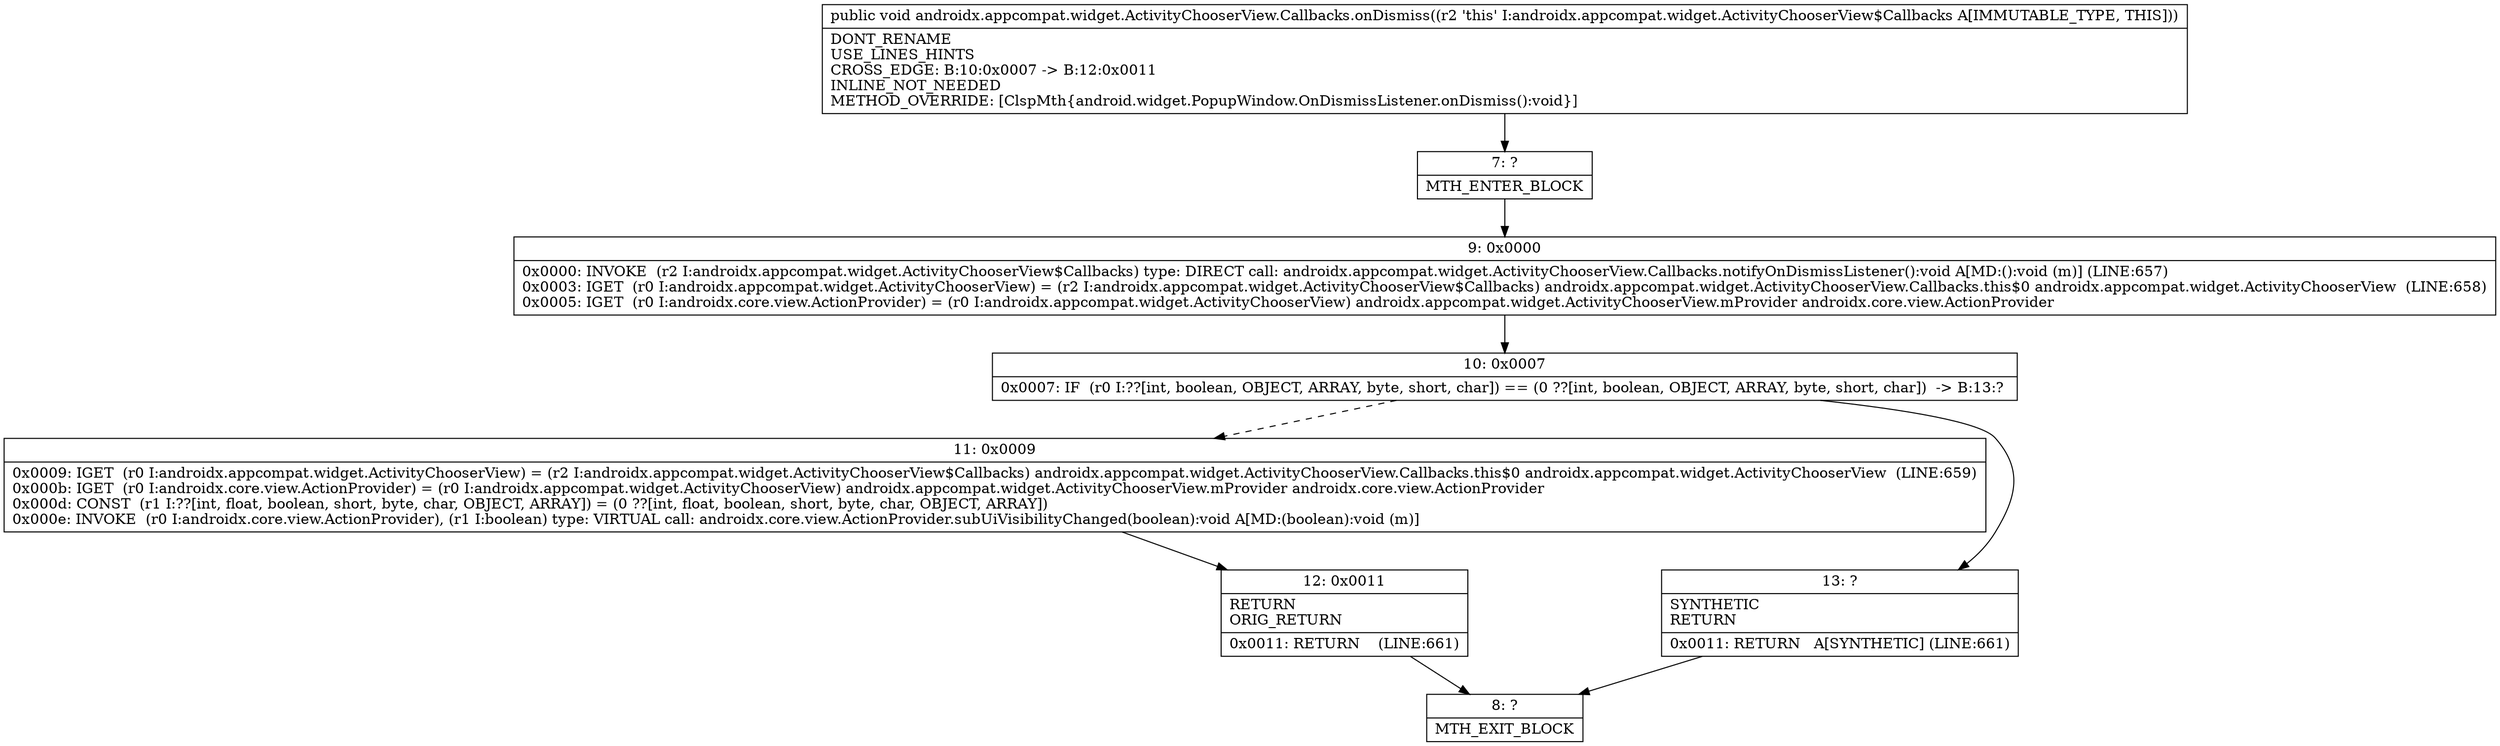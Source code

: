 digraph "CFG forandroidx.appcompat.widget.ActivityChooserView.Callbacks.onDismiss()V" {
Node_7 [shape=record,label="{7\:\ ?|MTH_ENTER_BLOCK\l}"];
Node_9 [shape=record,label="{9\:\ 0x0000|0x0000: INVOKE  (r2 I:androidx.appcompat.widget.ActivityChooserView$Callbacks) type: DIRECT call: androidx.appcompat.widget.ActivityChooserView.Callbacks.notifyOnDismissListener():void A[MD:():void (m)] (LINE:657)\l0x0003: IGET  (r0 I:androidx.appcompat.widget.ActivityChooserView) = (r2 I:androidx.appcompat.widget.ActivityChooserView$Callbacks) androidx.appcompat.widget.ActivityChooserView.Callbacks.this$0 androidx.appcompat.widget.ActivityChooserView  (LINE:658)\l0x0005: IGET  (r0 I:androidx.core.view.ActionProvider) = (r0 I:androidx.appcompat.widget.ActivityChooserView) androidx.appcompat.widget.ActivityChooserView.mProvider androidx.core.view.ActionProvider \l}"];
Node_10 [shape=record,label="{10\:\ 0x0007|0x0007: IF  (r0 I:??[int, boolean, OBJECT, ARRAY, byte, short, char]) == (0 ??[int, boolean, OBJECT, ARRAY, byte, short, char])  \-\> B:13:? \l}"];
Node_11 [shape=record,label="{11\:\ 0x0009|0x0009: IGET  (r0 I:androidx.appcompat.widget.ActivityChooserView) = (r2 I:androidx.appcompat.widget.ActivityChooserView$Callbacks) androidx.appcompat.widget.ActivityChooserView.Callbacks.this$0 androidx.appcompat.widget.ActivityChooserView  (LINE:659)\l0x000b: IGET  (r0 I:androidx.core.view.ActionProvider) = (r0 I:androidx.appcompat.widget.ActivityChooserView) androidx.appcompat.widget.ActivityChooserView.mProvider androidx.core.view.ActionProvider \l0x000d: CONST  (r1 I:??[int, float, boolean, short, byte, char, OBJECT, ARRAY]) = (0 ??[int, float, boolean, short, byte, char, OBJECT, ARRAY]) \l0x000e: INVOKE  (r0 I:androidx.core.view.ActionProvider), (r1 I:boolean) type: VIRTUAL call: androidx.core.view.ActionProvider.subUiVisibilityChanged(boolean):void A[MD:(boolean):void (m)]\l}"];
Node_12 [shape=record,label="{12\:\ 0x0011|RETURN\lORIG_RETURN\l|0x0011: RETURN    (LINE:661)\l}"];
Node_8 [shape=record,label="{8\:\ ?|MTH_EXIT_BLOCK\l}"];
Node_13 [shape=record,label="{13\:\ ?|SYNTHETIC\lRETURN\l|0x0011: RETURN   A[SYNTHETIC] (LINE:661)\l}"];
MethodNode[shape=record,label="{public void androidx.appcompat.widget.ActivityChooserView.Callbacks.onDismiss((r2 'this' I:androidx.appcompat.widget.ActivityChooserView$Callbacks A[IMMUTABLE_TYPE, THIS]))  | DONT_RENAME\lUSE_LINES_HINTS\lCROSS_EDGE: B:10:0x0007 \-\> B:12:0x0011\lINLINE_NOT_NEEDED\lMETHOD_OVERRIDE: [ClspMth\{android.widget.PopupWindow.OnDismissListener.onDismiss():void\}]\l}"];
MethodNode -> Node_7;Node_7 -> Node_9;
Node_9 -> Node_10;
Node_10 -> Node_11[style=dashed];
Node_10 -> Node_13;
Node_11 -> Node_12;
Node_12 -> Node_8;
Node_13 -> Node_8;
}

